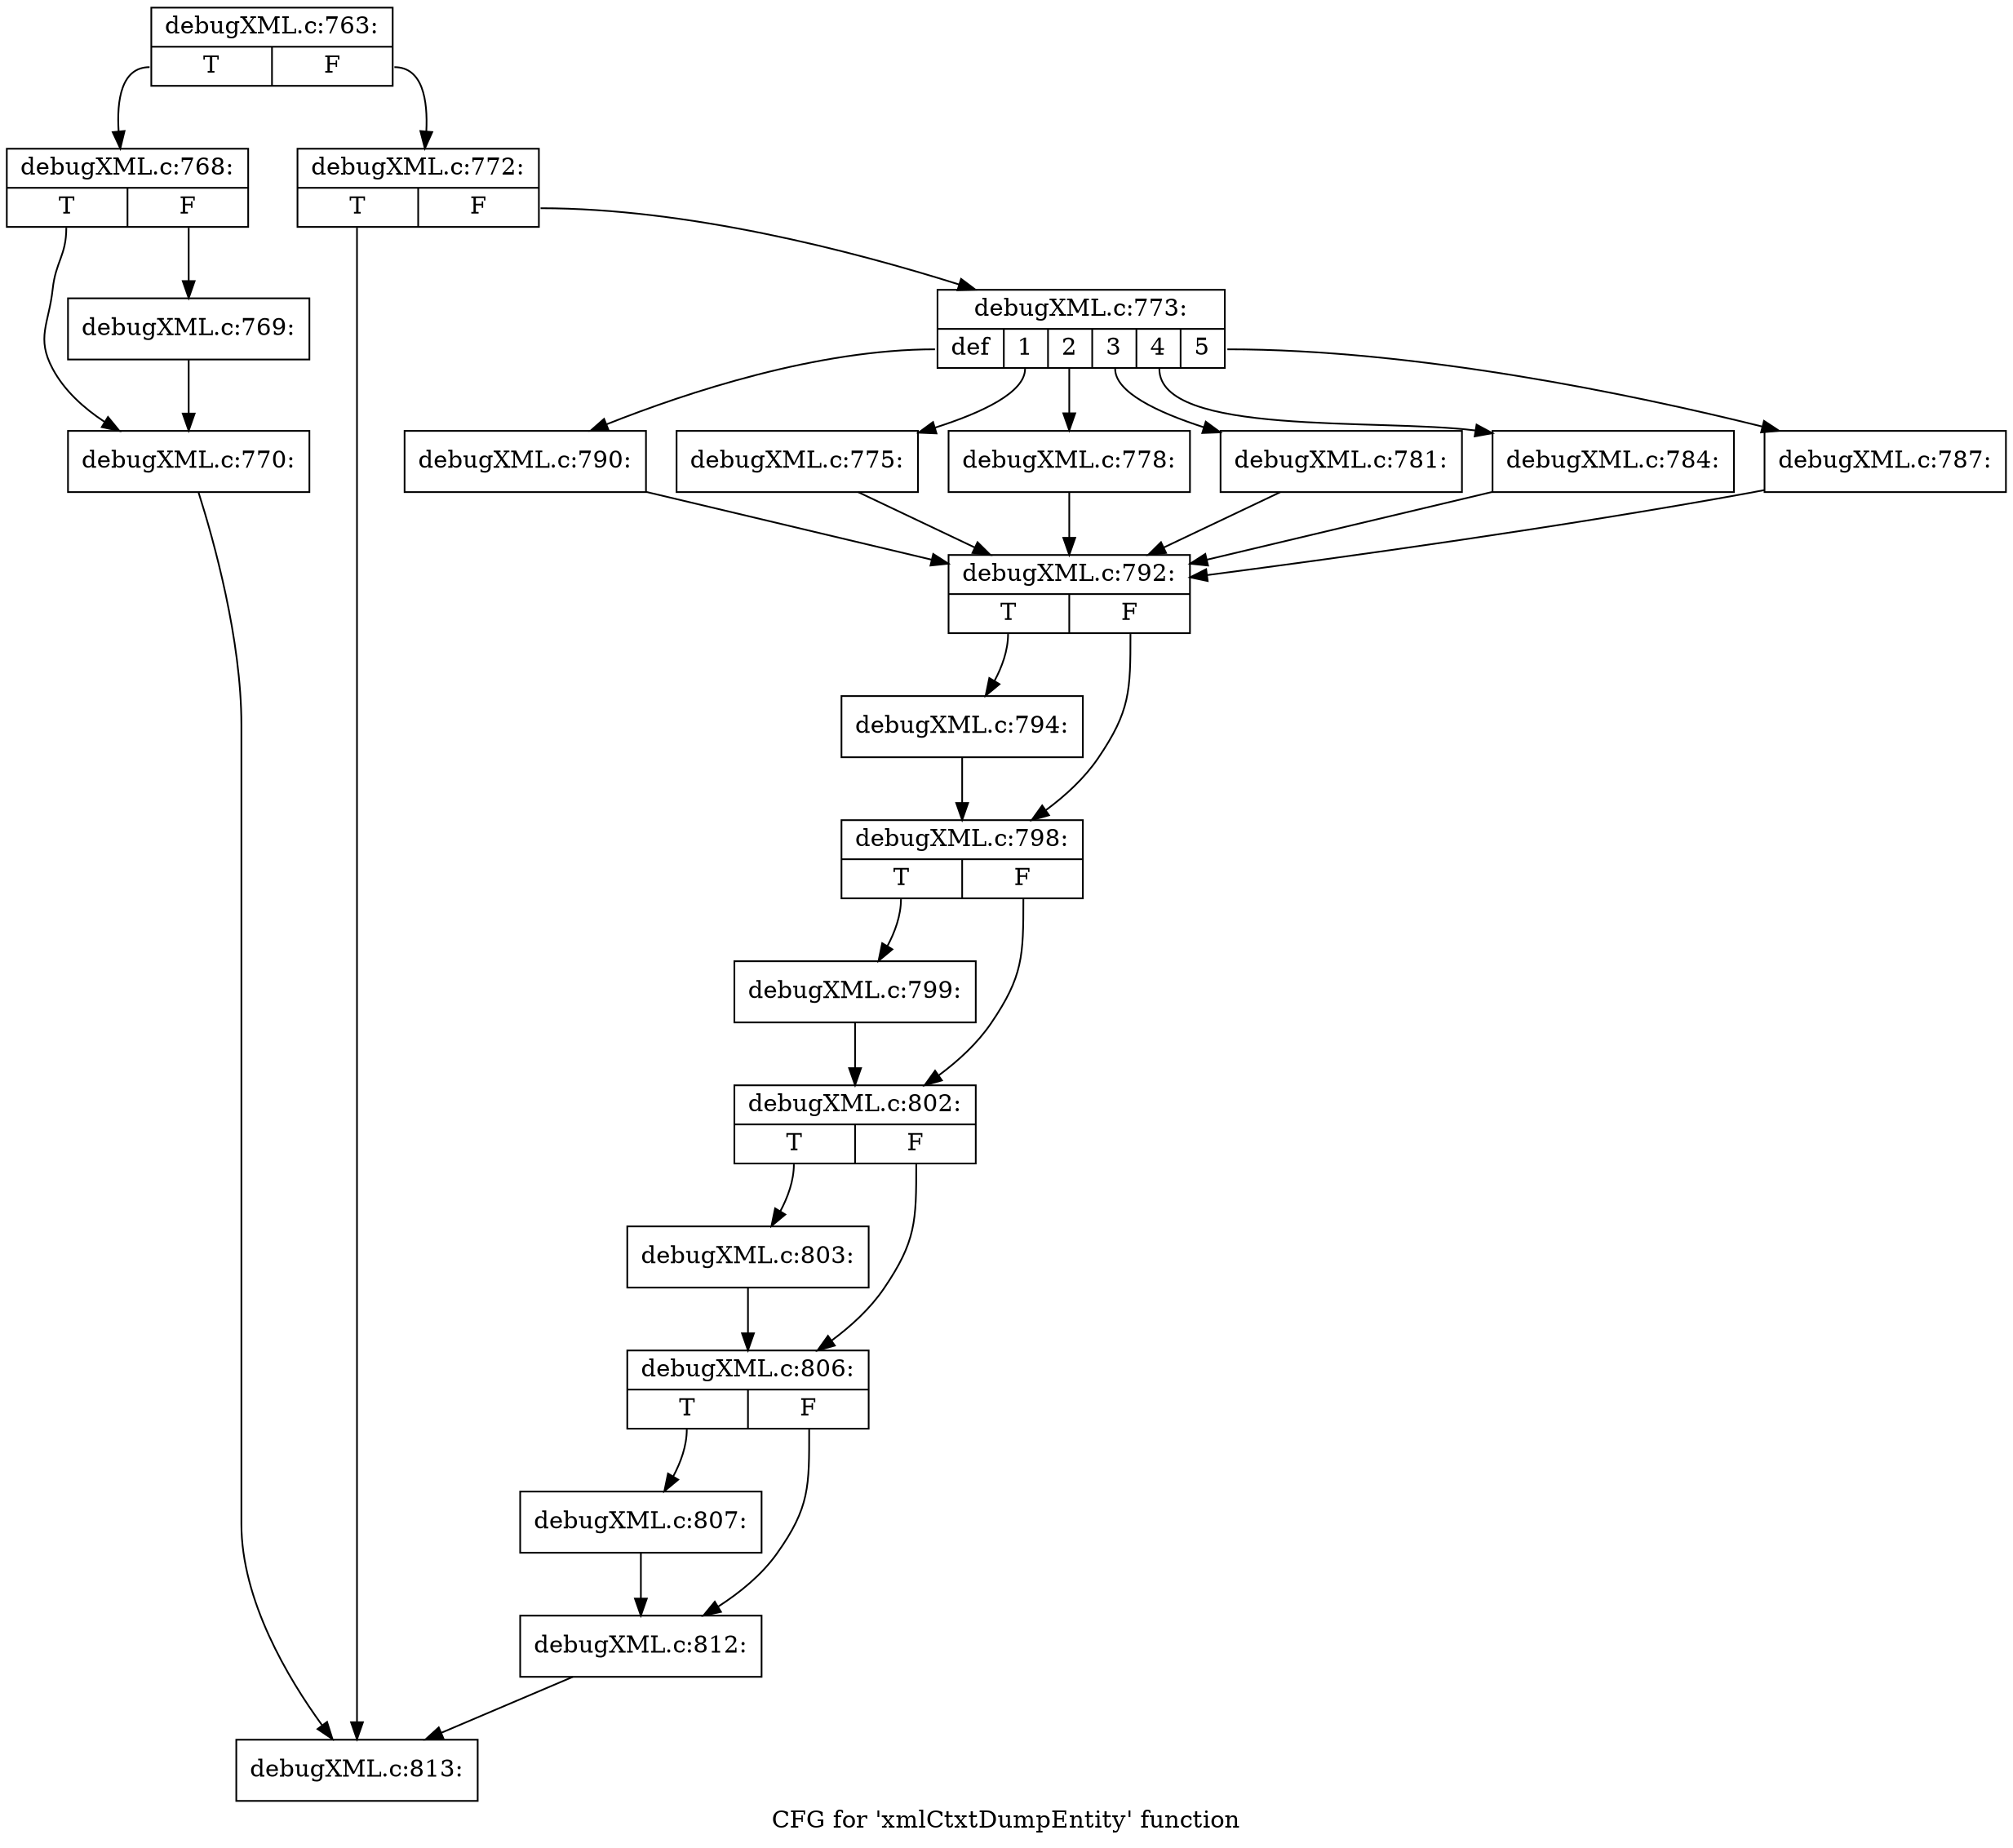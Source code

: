 digraph "CFG for 'xmlCtxtDumpEntity' function" {
	label="CFG for 'xmlCtxtDumpEntity' function";

	Node0x4b62a40 [shape=record,label="{debugXML.c:763:|{<s0>T|<s1>F}}"];
	Node0x4b62a40:s0 -> Node0x4b634d0;
	Node0x4b62a40:s1 -> Node0x4b63520;
	Node0x4b634d0 [shape=record,label="{debugXML.c:768:|{<s0>T|<s1>F}}"];
	Node0x4b634d0:s0 -> Node0x4b63930;
	Node0x4b634d0:s1 -> Node0x4b638e0;
	Node0x4b638e0 [shape=record,label="{debugXML.c:769:}"];
	Node0x4b638e0 -> Node0x4b63930;
	Node0x4b63930 [shape=record,label="{debugXML.c:770:}"];
	Node0x4b63930 -> Node0x4b642f0;
	Node0x4b63520 [shape=record,label="{debugXML.c:772:|{<s0>T|<s1>F}}"];
	Node0x4b63520:s0 -> Node0x4b642f0;
	Node0x4b63520:s1 -> Node0x4b642a0;
	Node0x4b642a0 [shape=record,label="{debugXML.c:773:|{<s0>def|<s1>1|<s2>2|<s3>3|<s4>4|<s5>5}}"];
	Node0x4b642a0:s0 -> Node0x4b648c0;
	Node0x4b642a0:s1 -> Node0x4b64c00;
	Node0x4b642a0:s2 -> Node0x4b65150;
	Node0x4b642a0:s3 -> Node0x4b656a0;
	Node0x4b642a0:s4 -> Node0x4b65bf0;
	Node0x4b642a0:s5 -> Node0x4b66140;
	Node0x4b64c00 [shape=record,label="{debugXML.c:775:}"];
	Node0x4b64c00 -> Node0x4b646b0;
	Node0x4b65150 [shape=record,label="{debugXML.c:778:}"];
	Node0x4b65150 -> Node0x4b646b0;
	Node0x4b656a0 [shape=record,label="{debugXML.c:781:}"];
	Node0x4b656a0 -> Node0x4b646b0;
	Node0x4b65bf0 [shape=record,label="{debugXML.c:784:}"];
	Node0x4b65bf0 -> Node0x4b646b0;
	Node0x4b66140 [shape=record,label="{debugXML.c:787:}"];
	Node0x4b66140 -> Node0x4b646b0;
	Node0x4b648c0 [shape=record,label="{debugXML.c:790:}"];
	Node0x4b648c0 -> Node0x4b646b0;
	Node0x4b646b0 [shape=record,label="{debugXML.c:792:|{<s0>T|<s1>F}}"];
	Node0x4b646b0:s0 -> Node0x4b67380;
	Node0x4b646b0:s1 -> Node0x4b673d0;
	Node0x4b67380 [shape=record,label="{debugXML.c:794:}"];
	Node0x4b67380 -> Node0x4b673d0;
	Node0x4b673d0 [shape=record,label="{debugXML.c:798:|{<s0>T|<s1>F}}"];
	Node0x4b673d0:s0 -> Node0x4aa3000;
	Node0x4b673d0:s1 -> Node0x4aa3050;
	Node0x4aa3000 [shape=record,label="{debugXML.c:799:}"];
	Node0x4aa3000 -> Node0x4aa3050;
	Node0x4aa3050 [shape=record,label="{debugXML.c:802:|{<s0>T|<s1>F}}"];
	Node0x4aa3050:s0 -> Node0x4b69600;
	Node0x4aa3050:s1 -> Node0x4b69650;
	Node0x4b69600 [shape=record,label="{debugXML.c:803:}"];
	Node0x4b69600 -> Node0x4b69650;
	Node0x4b69650 [shape=record,label="{debugXML.c:806:|{<s0>T|<s1>F}}"];
	Node0x4b69650:s0 -> Node0x4b6a330;
	Node0x4b69650:s1 -> Node0x4b6a380;
	Node0x4b6a330 [shape=record,label="{debugXML.c:807:}"];
	Node0x4b6a330 -> Node0x4b6a380;
	Node0x4b6a380 [shape=record,label="{debugXML.c:812:}"];
	Node0x4b6a380 -> Node0x4b642f0;
	Node0x4b642f0 [shape=record,label="{debugXML.c:813:}"];
}
